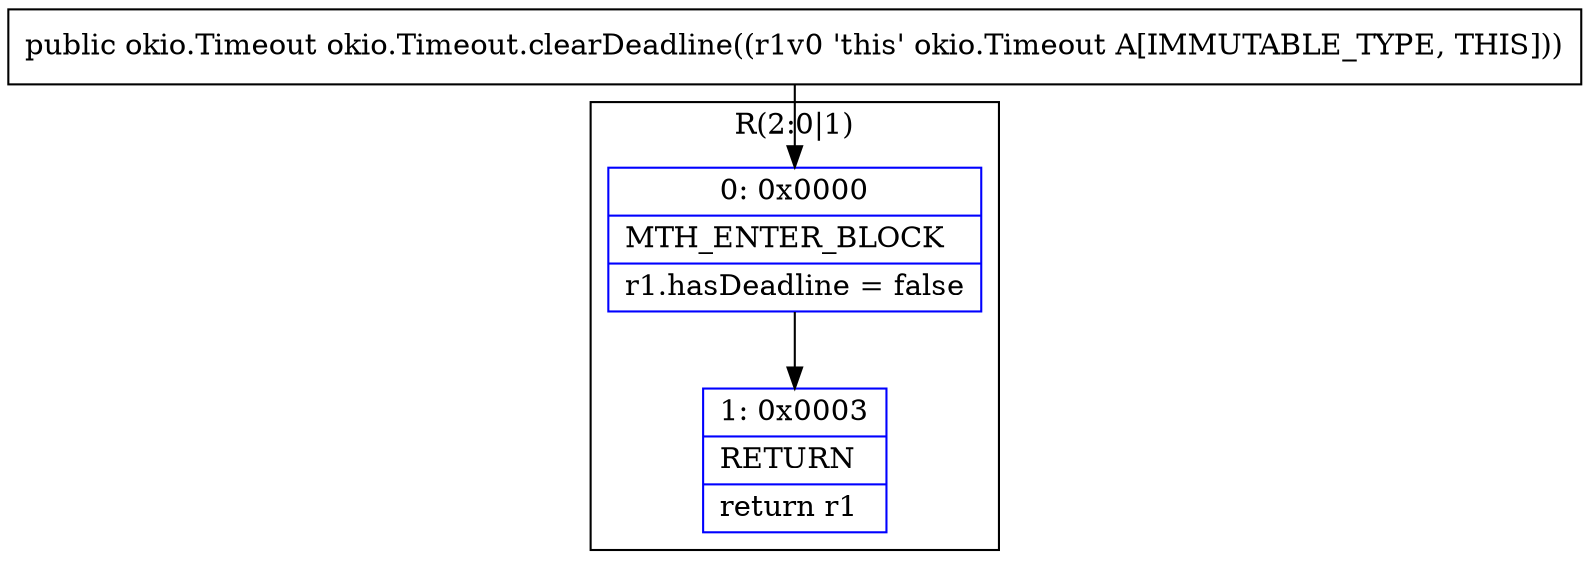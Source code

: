 digraph "CFG forokio.Timeout.clearDeadline()Lokio\/Timeout;" {
subgraph cluster_Region_649891408 {
label = "R(2:0|1)";
node [shape=record,color=blue];
Node_0 [shape=record,label="{0\:\ 0x0000|MTH_ENTER_BLOCK\l|r1.hasDeadline = false\l}"];
Node_1 [shape=record,label="{1\:\ 0x0003|RETURN\l|return r1\l}"];
}
MethodNode[shape=record,label="{public okio.Timeout okio.Timeout.clearDeadline((r1v0 'this' okio.Timeout A[IMMUTABLE_TYPE, THIS])) }"];
MethodNode -> Node_0;
Node_0 -> Node_1;
}

